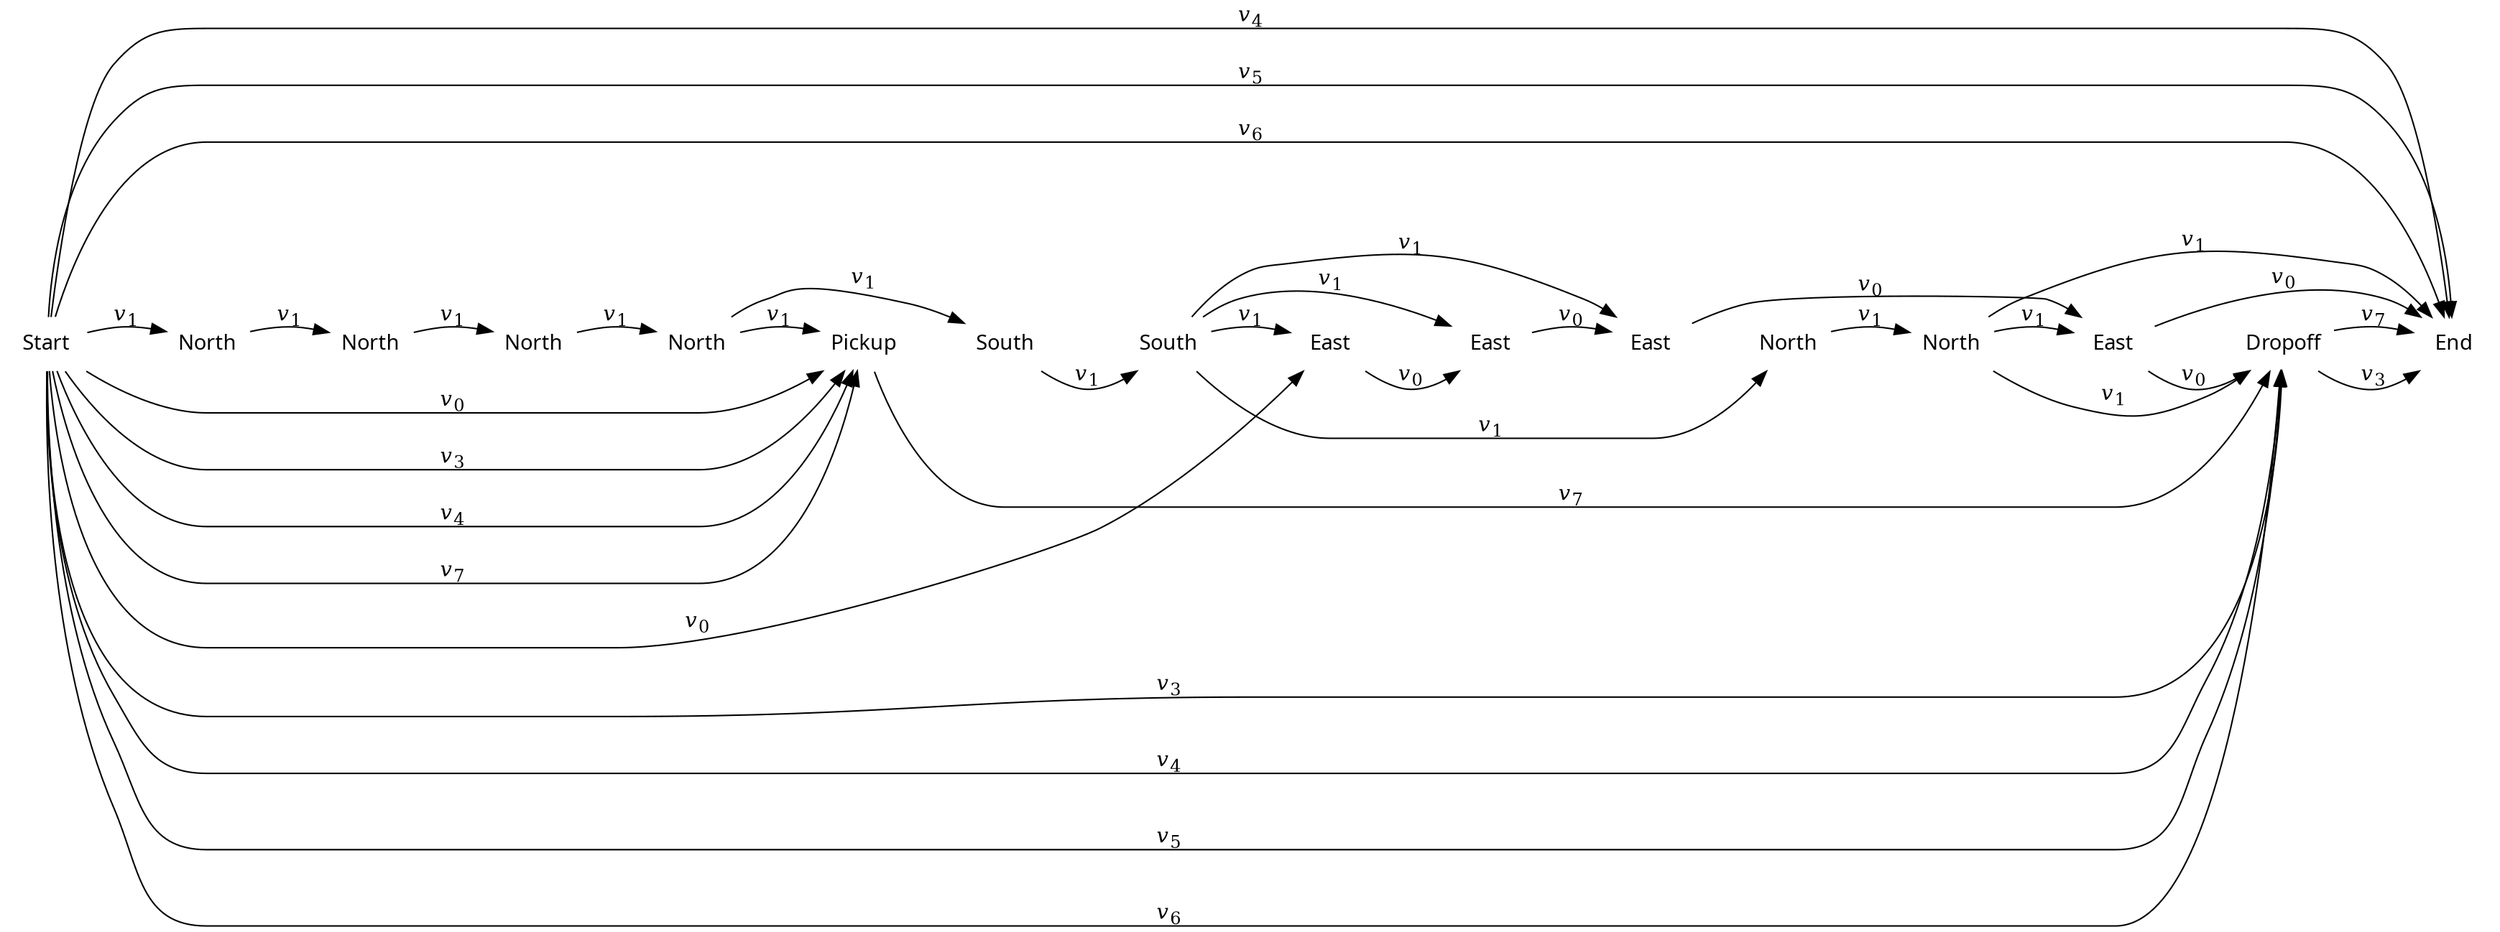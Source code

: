 digraph cat {
rankdir=LR
node [shape=plaintext]
edge [arrowhead=normal]

0 [label="Start",fontname="sans"]
1 [label="North",fontname="sans"]
2 [label="North",fontname="sans"]
3 [label="North",fontname="sans"]
4 [label="North",fontname="sans"]
5 [label="Pickup",fontname="sans"]
6 [label="South",fontname="sans"]
7 [label="South",fontname="sans"]
8 [label="East",fontname="sans"]
9 [label="East",fontname="sans"]
10 [label="East",fontname="sans"]
11 [label="North",fontname="sans"]
12 [label="North",fontname="sans"]
13 [label="East",fontname="sans"]
14 [label="Dropoff",fontname="sans"]
15 [label="End",fontname="sans"]

0 -> 5 [label=<<i>v</i><sub>0</sub>>]
0 -> 8 [label=<<i>v</i><sub>0</sub>>]
0 -> 1 [label=<<i>v</i><sub>1</sub>>]
0 -> 5 [label=<<i>v</i><sub>3</sub>>]
0 -> 14 [label=<<i>v</i><sub>3</sub>>]
0 -> 5 [label=<<i>v</i><sub>4</sub>>]
0 -> 14 [label=<<i>v</i><sub>4</sub>>]
0 -> 15 [label=<<i>v</i><sub>4</sub>>]
0 -> 14 [label=<<i>v</i><sub>5</sub>>]
0 -> 15 [label=<<i>v</i><sub>5</sub>>]
0 -> 14 [label=<<i>v</i><sub>6</sub>>]
0 -> 15 [label=<<i>v</i><sub>6</sub>>]
0 -> 5 [label=<<i>v</i><sub>7</sub>>]
1 -> 2 [label=<<i>v</i><sub>1</sub>>]
2 -> 3 [label=<<i>v</i><sub>1</sub>>]
3 -> 4 [label=<<i>v</i><sub>1</sub>>]
4 -> 5 [label=<<i>v</i><sub>1</sub>>]
4 -> 6 [label=<<i>v</i><sub>1</sub>>]
5 -> 14 [label=<<i>v</i><sub>7</sub>>]
6 -> 7 [label=<<i>v</i><sub>1</sub>>]
7 -> 8 [label=<<i>v</i><sub>1</sub>>]
7 -> 9 [label=<<i>v</i><sub>1</sub>>]
7 -> 10 [label=<<i>v</i><sub>1</sub>>]
7 -> 11 [label=<<i>v</i><sub>1</sub>>]
8 -> 9 [label=<<i>v</i><sub>0</sub>>]
9 -> 10 [label=<<i>v</i><sub>0</sub>>]
10 -> 13 [label=<<i>v</i><sub>0</sub>>]
11 -> 12 [label=<<i>v</i><sub>1</sub>>]
12 -> 13 [label=<<i>v</i><sub>1</sub>>]
12 -> 14 [label=<<i>v</i><sub>1</sub>>]
12 -> 15 [label=<<i>v</i><sub>1</sub>>]
13 -> 14 [label=<<i>v</i><sub>0</sub>>]
13 -> 15 [label=<<i>v</i><sub>0</sub>>]
14 -> 15 [label=<<i>v</i><sub>3</sub>>]
14 -> 15 [label=<<i>v</i><sub>7</sub>>]

# To line up the actions
0 -> 1 [weight=100,style=invis]
1 -> 2 [weight=100,style=invis]
2 -> 3 [weight=100,style=invis]
3 -> 4 [weight=100,style=invis]
4 -> 5 [weight=100,style=invis]
5 -> 6 [weight=100,style=invis]
6 -> 7 [weight=100,style=invis]
7 -> 8 [weight=100,style=invis]
8 -> 9 [weight=100,style=invis]
9 -> 10 [weight=100,style=invis]
10 -> 11 [weight=100,style=invis]
11 -> 12 [weight=100,style=invis]
12 -> 13 [weight=100,style=invis]
13 -> 14 [weight=100,style=invis]
14 -> 15 [weight=100,style=invis]
}
